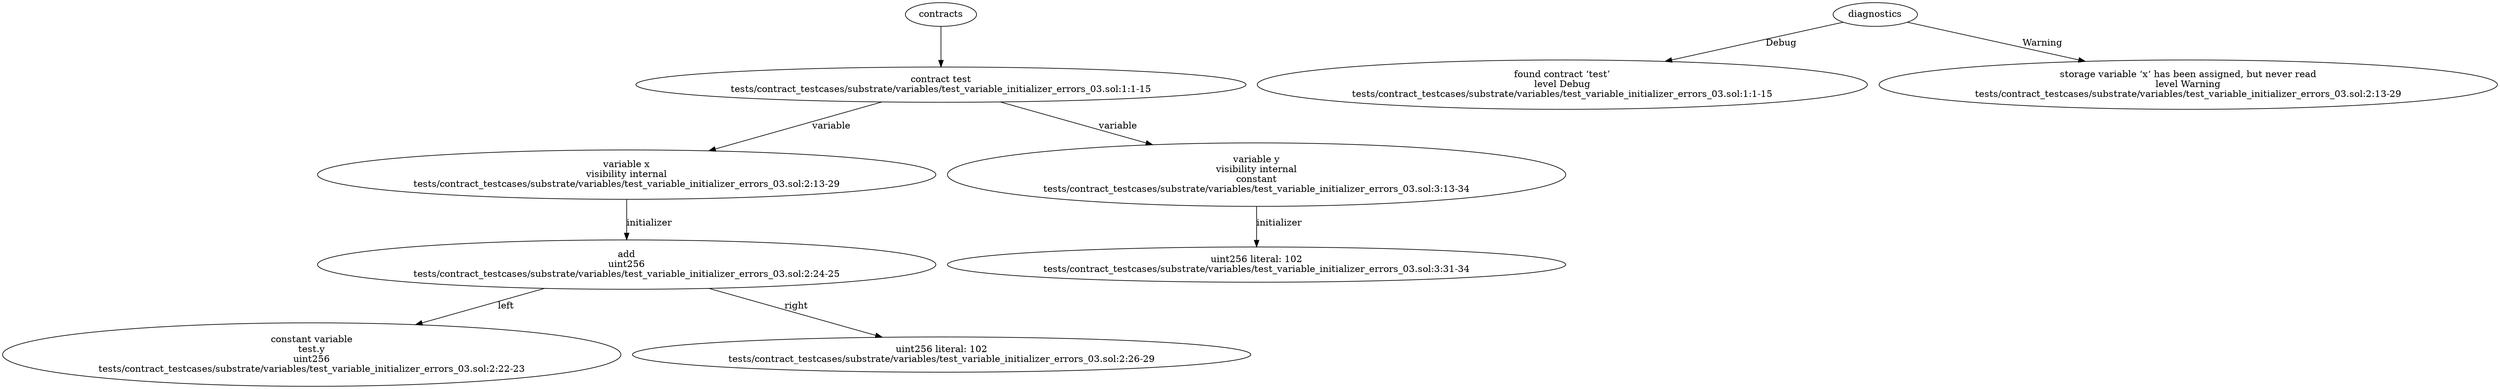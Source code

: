 strict digraph "tests/contract_testcases/substrate/variables/test_variable_initializer_errors_03.sol" {
	contract [label="contract test\ntests/contract_testcases/substrate/variables/test_variable_initializer_errors_03.sol:1:1-15"]
	var [label="variable x\nvisibility internal\ntests/contract_testcases/substrate/variables/test_variable_initializer_errors_03.sol:2:13-29"]
	add [label="add\nuint256\ntests/contract_testcases/substrate/variables/test_variable_initializer_errors_03.sol:2:24-25"]
	constant [label="constant variable\ntest.y\nuint256\ntests/contract_testcases/substrate/variables/test_variable_initializer_errors_03.sol:2:22-23"]
	number_literal [label="uint256 literal: 102\ntests/contract_testcases/substrate/variables/test_variable_initializer_errors_03.sol:2:26-29"]
	var_7 [label="variable y\nvisibility internal\nconstant\ntests/contract_testcases/substrate/variables/test_variable_initializer_errors_03.sol:3:13-34"]
	number_literal_8 [label="uint256 literal: 102\ntests/contract_testcases/substrate/variables/test_variable_initializer_errors_03.sol:3:31-34"]
	diagnostic [label="found contract ‘test’\nlevel Debug\ntests/contract_testcases/substrate/variables/test_variable_initializer_errors_03.sol:1:1-15"]
	diagnostic_11 [label="storage variable ‘x‘ has been assigned, but never read\nlevel Warning\ntests/contract_testcases/substrate/variables/test_variable_initializer_errors_03.sol:2:13-29"]
	contracts -> contract
	contract -> var [label="variable"]
	var -> add [label="initializer"]
	add -> constant [label="left"]
	add -> number_literal [label="right"]
	contract -> var_7 [label="variable"]
	var_7 -> number_literal_8 [label="initializer"]
	diagnostics -> diagnostic [label="Debug"]
	diagnostics -> diagnostic_11 [label="Warning"]
}
